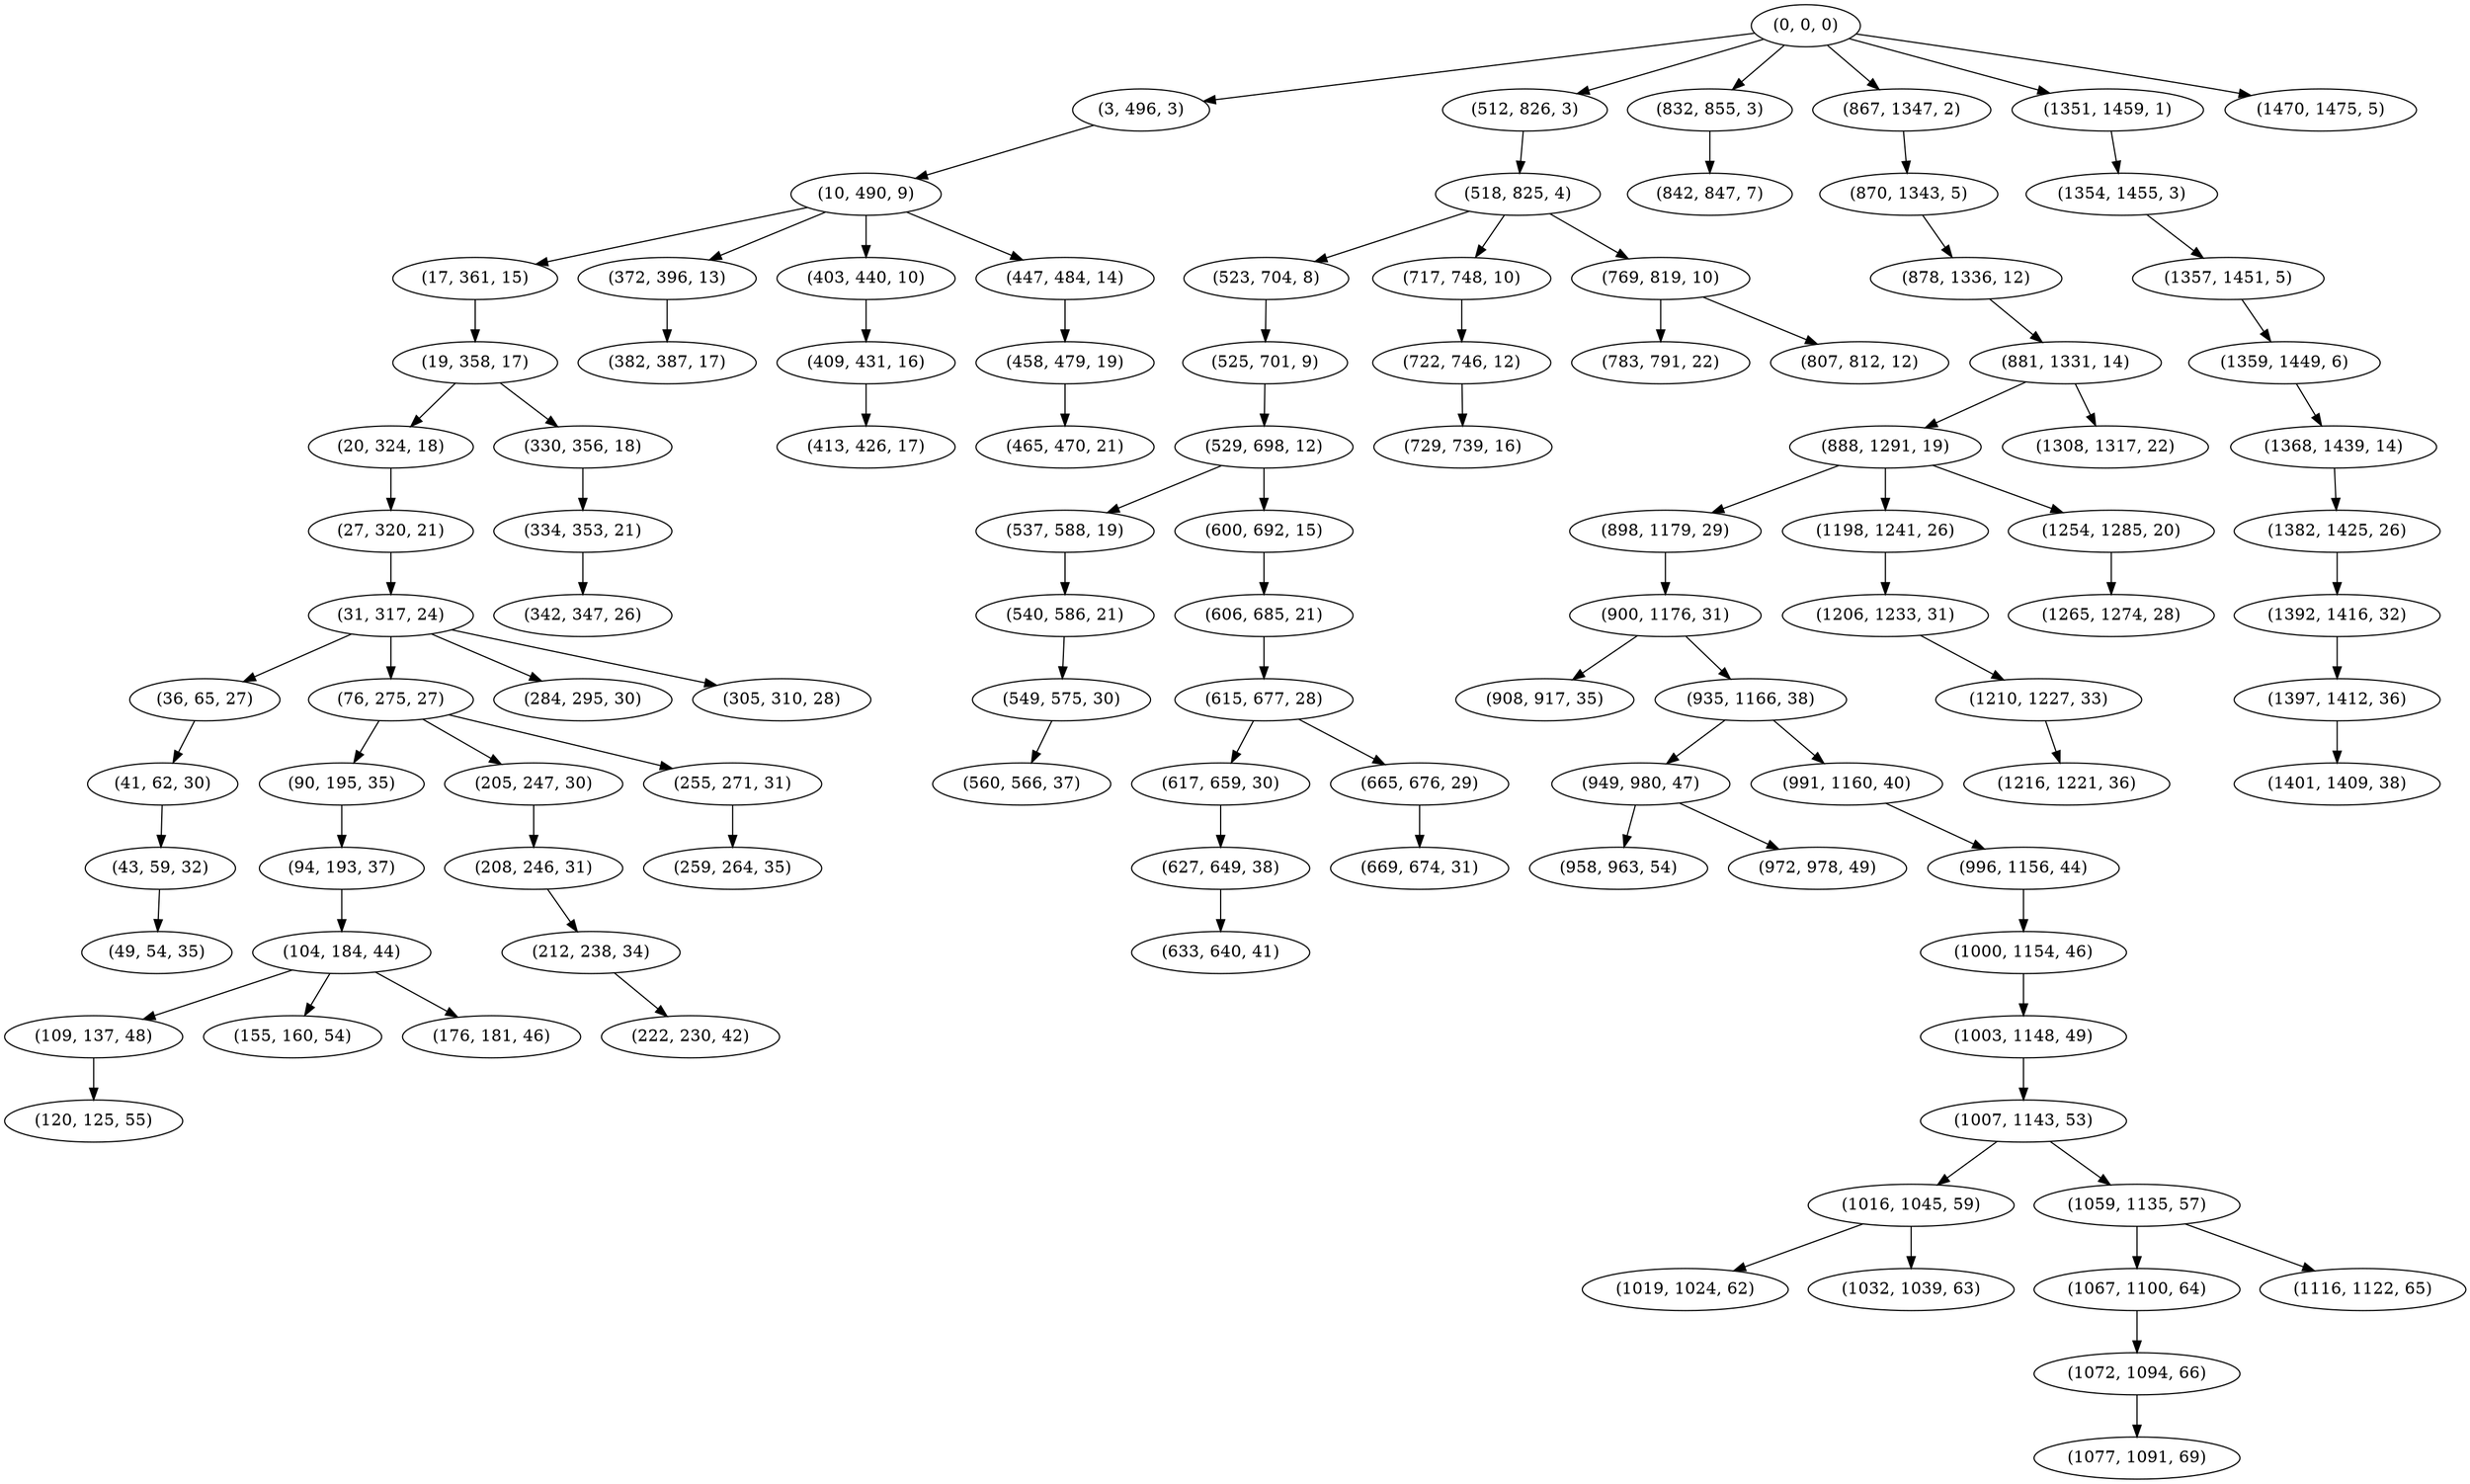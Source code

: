 digraph tree {
    "(0, 0, 0)";
    "(3, 496, 3)";
    "(10, 490, 9)";
    "(17, 361, 15)";
    "(19, 358, 17)";
    "(20, 324, 18)";
    "(27, 320, 21)";
    "(31, 317, 24)";
    "(36, 65, 27)";
    "(41, 62, 30)";
    "(43, 59, 32)";
    "(49, 54, 35)";
    "(76, 275, 27)";
    "(90, 195, 35)";
    "(94, 193, 37)";
    "(104, 184, 44)";
    "(109, 137, 48)";
    "(120, 125, 55)";
    "(155, 160, 54)";
    "(176, 181, 46)";
    "(205, 247, 30)";
    "(208, 246, 31)";
    "(212, 238, 34)";
    "(222, 230, 42)";
    "(255, 271, 31)";
    "(259, 264, 35)";
    "(284, 295, 30)";
    "(305, 310, 28)";
    "(330, 356, 18)";
    "(334, 353, 21)";
    "(342, 347, 26)";
    "(372, 396, 13)";
    "(382, 387, 17)";
    "(403, 440, 10)";
    "(409, 431, 16)";
    "(413, 426, 17)";
    "(447, 484, 14)";
    "(458, 479, 19)";
    "(465, 470, 21)";
    "(512, 826, 3)";
    "(518, 825, 4)";
    "(523, 704, 8)";
    "(525, 701, 9)";
    "(529, 698, 12)";
    "(537, 588, 19)";
    "(540, 586, 21)";
    "(549, 575, 30)";
    "(560, 566, 37)";
    "(600, 692, 15)";
    "(606, 685, 21)";
    "(615, 677, 28)";
    "(617, 659, 30)";
    "(627, 649, 38)";
    "(633, 640, 41)";
    "(665, 676, 29)";
    "(669, 674, 31)";
    "(717, 748, 10)";
    "(722, 746, 12)";
    "(729, 739, 16)";
    "(769, 819, 10)";
    "(783, 791, 22)";
    "(807, 812, 12)";
    "(832, 855, 3)";
    "(842, 847, 7)";
    "(867, 1347, 2)";
    "(870, 1343, 5)";
    "(878, 1336, 12)";
    "(881, 1331, 14)";
    "(888, 1291, 19)";
    "(898, 1179, 29)";
    "(900, 1176, 31)";
    "(908, 917, 35)";
    "(935, 1166, 38)";
    "(949, 980, 47)";
    "(958, 963, 54)";
    "(972, 978, 49)";
    "(991, 1160, 40)";
    "(996, 1156, 44)";
    "(1000, 1154, 46)";
    "(1003, 1148, 49)";
    "(1007, 1143, 53)";
    "(1016, 1045, 59)";
    "(1019, 1024, 62)";
    "(1032, 1039, 63)";
    "(1059, 1135, 57)";
    "(1067, 1100, 64)";
    "(1072, 1094, 66)";
    "(1077, 1091, 69)";
    "(1116, 1122, 65)";
    "(1198, 1241, 26)";
    "(1206, 1233, 31)";
    "(1210, 1227, 33)";
    "(1216, 1221, 36)";
    "(1254, 1285, 20)";
    "(1265, 1274, 28)";
    "(1308, 1317, 22)";
    "(1351, 1459, 1)";
    "(1354, 1455, 3)";
    "(1357, 1451, 5)";
    "(1359, 1449, 6)";
    "(1368, 1439, 14)";
    "(1382, 1425, 26)";
    "(1392, 1416, 32)";
    "(1397, 1412, 36)";
    "(1401, 1409, 38)";
    "(1470, 1475, 5)";
    "(0, 0, 0)" -> "(3, 496, 3)";
    "(0, 0, 0)" -> "(512, 826, 3)";
    "(0, 0, 0)" -> "(832, 855, 3)";
    "(0, 0, 0)" -> "(867, 1347, 2)";
    "(0, 0, 0)" -> "(1351, 1459, 1)";
    "(0, 0, 0)" -> "(1470, 1475, 5)";
    "(3, 496, 3)" -> "(10, 490, 9)";
    "(10, 490, 9)" -> "(17, 361, 15)";
    "(10, 490, 9)" -> "(372, 396, 13)";
    "(10, 490, 9)" -> "(403, 440, 10)";
    "(10, 490, 9)" -> "(447, 484, 14)";
    "(17, 361, 15)" -> "(19, 358, 17)";
    "(19, 358, 17)" -> "(20, 324, 18)";
    "(19, 358, 17)" -> "(330, 356, 18)";
    "(20, 324, 18)" -> "(27, 320, 21)";
    "(27, 320, 21)" -> "(31, 317, 24)";
    "(31, 317, 24)" -> "(36, 65, 27)";
    "(31, 317, 24)" -> "(76, 275, 27)";
    "(31, 317, 24)" -> "(284, 295, 30)";
    "(31, 317, 24)" -> "(305, 310, 28)";
    "(36, 65, 27)" -> "(41, 62, 30)";
    "(41, 62, 30)" -> "(43, 59, 32)";
    "(43, 59, 32)" -> "(49, 54, 35)";
    "(76, 275, 27)" -> "(90, 195, 35)";
    "(76, 275, 27)" -> "(205, 247, 30)";
    "(76, 275, 27)" -> "(255, 271, 31)";
    "(90, 195, 35)" -> "(94, 193, 37)";
    "(94, 193, 37)" -> "(104, 184, 44)";
    "(104, 184, 44)" -> "(109, 137, 48)";
    "(104, 184, 44)" -> "(155, 160, 54)";
    "(104, 184, 44)" -> "(176, 181, 46)";
    "(109, 137, 48)" -> "(120, 125, 55)";
    "(205, 247, 30)" -> "(208, 246, 31)";
    "(208, 246, 31)" -> "(212, 238, 34)";
    "(212, 238, 34)" -> "(222, 230, 42)";
    "(255, 271, 31)" -> "(259, 264, 35)";
    "(330, 356, 18)" -> "(334, 353, 21)";
    "(334, 353, 21)" -> "(342, 347, 26)";
    "(372, 396, 13)" -> "(382, 387, 17)";
    "(403, 440, 10)" -> "(409, 431, 16)";
    "(409, 431, 16)" -> "(413, 426, 17)";
    "(447, 484, 14)" -> "(458, 479, 19)";
    "(458, 479, 19)" -> "(465, 470, 21)";
    "(512, 826, 3)" -> "(518, 825, 4)";
    "(518, 825, 4)" -> "(523, 704, 8)";
    "(518, 825, 4)" -> "(717, 748, 10)";
    "(518, 825, 4)" -> "(769, 819, 10)";
    "(523, 704, 8)" -> "(525, 701, 9)";
    "(525, 701, 9)" -> "(529, 698, 12)";
    "(529, 698, 12)" -> "(537, 588, 19)";
    "(529, 698, 12)" -> "(600, 692, 15)";
    "(537, 588, 19)" -> "(540, 586, 21)";
    "(540, 586, 21)" -> "(549, 575, 30)";
    "(549, 575, 30)" -> "(560, 566, 37)";
    "(600, 692, 15)" -> "(606, 685, 21)";
    "(606, 685, 21)" -> "(615, 677, 28)";
    "(615, 677, 28)" -> "(617, 659, 30)";
    "(615, 677, 28)" -> "(665, 676, 29)";
    "(617, 659, 30)" -> "(627, 649, 38)";
    "(627, 649, 38)" -> "(633, 640, 41)";
    "(665, 676, 29)" -> "(669, 674, 31)";
    "(717, 748, 10)" -> "(722, 746, 12)";
    "(722, 746, 12)" -> "(729, 739, 16)";
    "(769, 819, 10)" -> "(783, 791, 22)";
    "(769, 819, 10)" -> "(807, 812, 12)";
    "(832, 855, 3)" -> "(842, 847, 7)";
    "(867, 1347, 2)" -> "(870, 1343, 5)";
    "(870, 1343, 5)" -> "(878, 1336, 12)";
    "(878, 1336, 12)" -> "(881, 1331, 14)";
    "(881, 1331, 14)" -> "(888, 1291, 19)";
    "(881, 1331, 14)" -> "(1308, 1317, 22)";
    "(888, 1291, 19)" -> "(898, 1179, 29)";
    "(888, 1291, 19)" -> "(1198, 1241, 26)";
    "(888, 1291, 19)" -> "(1254, 1285, 20)";
    "(898, 1179, 29)" -> "(900, 1176, 31)";
    "(900, 1176, 31)" -> "(908, 917, 35)";
    "(900, 1176, 31)" -> "(935, 1166, 38)";
    "(935, 1166, 38)" -> "(949, 980, 47)";
    "(935, 1166, 38)" -> "(991, 1160, 40)";
    "(949, 980, 47)" -> "(958, 963, 54)";
    "(949, 980, 47)" -> "(972, 978, 49)";
    "(991, 1160, 40)" -> "(996, 1156, 44)";
    "(996, 1156, 44)" -> "(1000, 1154, 46)";
    "(1000, 1154, 46)" -> "(1003, 1148, 49)";
    "(1003, 1148, 49)" -> "(1007, 1143, 53)";
    "(1007, 1143, 53)" -> "(1016, 1045, 59)";
    "(1007, 1143, 53)" -> "(1059, 1135, 57)";
    "(1016, 1045, 59)" -> "(1019, 1024, 62)";
    "(1016, 1045, 59)" -> "(1032, 1039, 63)";
    "(1059, 1135, 57)" -> "(1067, 1100, 64)";
    "(1059, 1135, 57)" -> "(1116, 1122, 65)";
    "(1067, 1100, 64)" -> "(1072, 1094, 66)";
    "(1072, 1094, 66)" -> "(1077, 1091, 69)";
    "(1198, 1241, 26)" -> "(1206, 1233, 31)";
    "(1206, 1233, 31)" -> "(1210, 1227, 33)";
    "(1210, 1227, 33)" -> "(1216, 1221, 36)";
    "(1254, 1285, 20)" -> "(1265, 1274, 28)";
    "(1351, 1459, 1)" -> "(1354, 1455, 3)";
    "(1354, 1455, 3)" -> "(1357, 1451, 5)";
    "(1357, 1451, 5)" -> "(1359, 1449, 6)";
    "(1359, 1449, 6)" -> "(1368, 1439, 14)";
    "(1368, 1439, 14)" -> "(1382, 1425, 26)";
    "(1382, 1425, 26)" -> "(1392, 1416, 32)";
    "(1392, 1416, 32)" -> "(1397, 1412, 36)";
    "(1397, 1412, 36)" -> "(1401, 1409, 38)";
}
